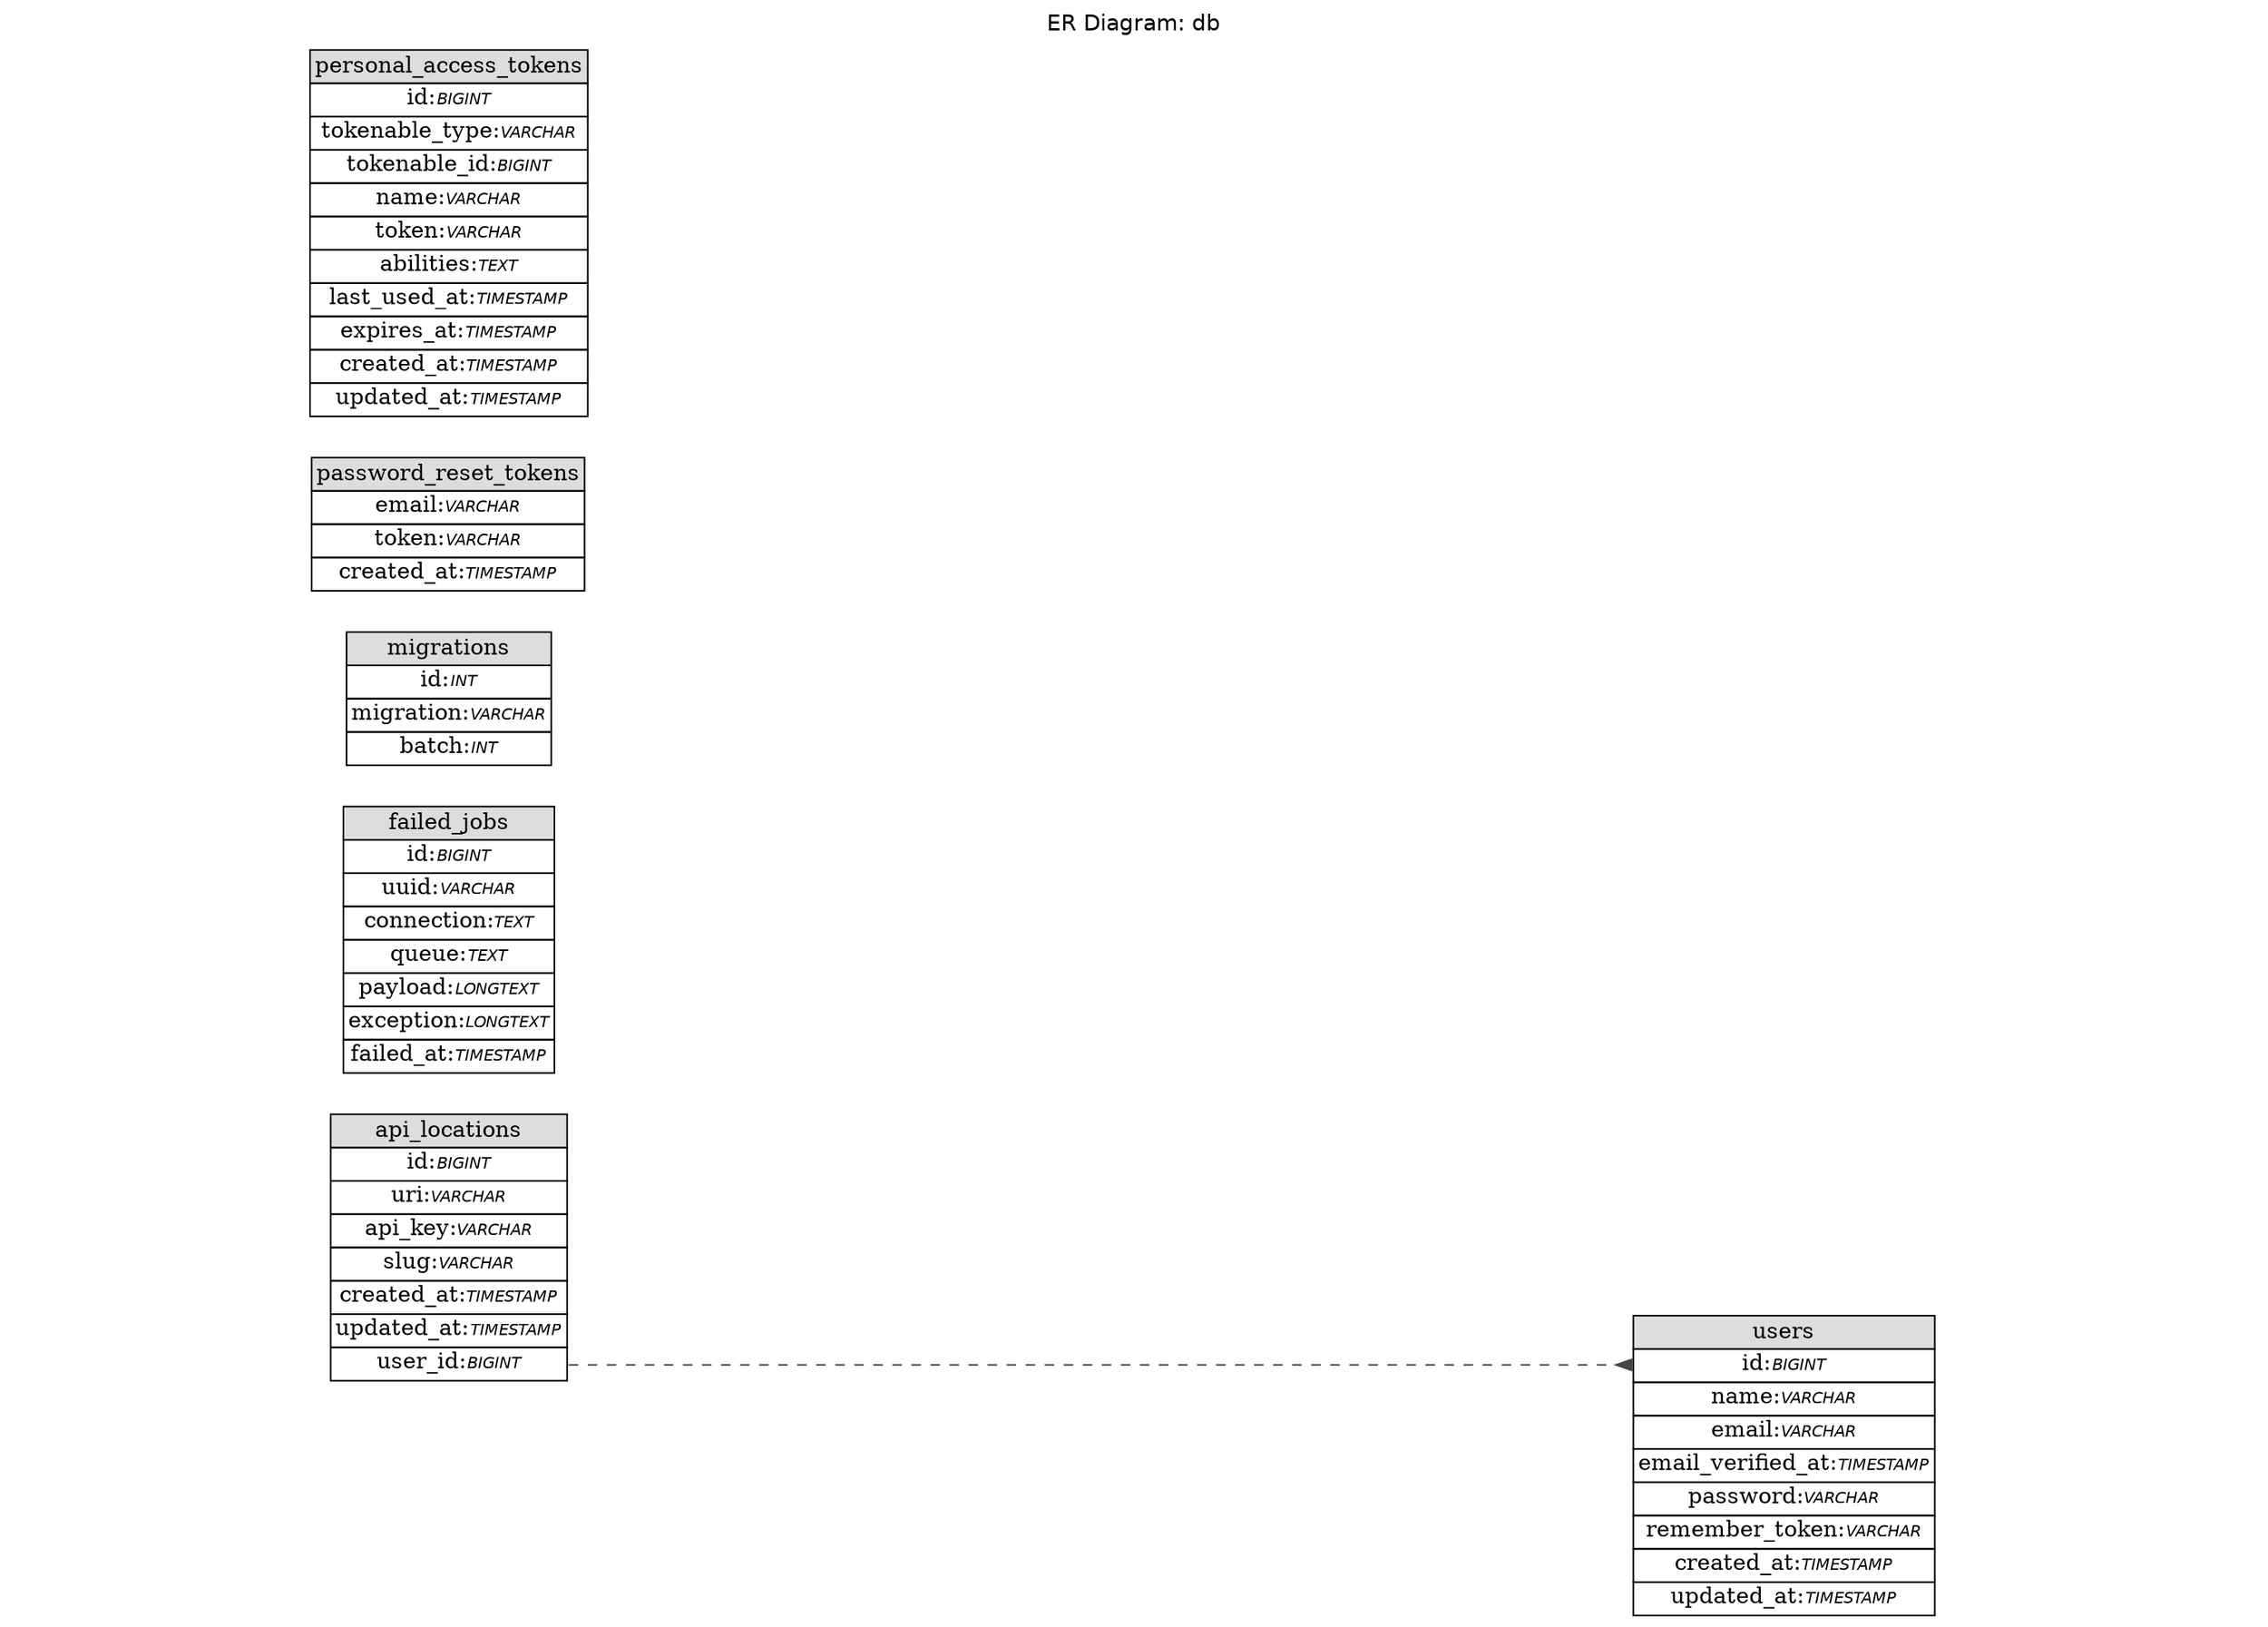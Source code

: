 // ************************************************************
// Generated by: Sequel Ace
// Version 20046
//
// https://sequel-ace.com/
// https://github.com/Sequel-Ace/Sequel-Ace
//
// Host: 127.0.0.1 (MySQL 5.5.5-10.4.27-MariaDB-1:10.4.27+maria~ubu2004-log)
// Database: db
// Generation Time: 2023-05-25 12:29:37 +0000
// ************************************************************

digraph "Database Structure" {
	label = "ER Diagram: db";
	labelloc = t;
	compound = true;
	node [ shape = record ];
	fontname = "Helvetica";
	ranksep = 1.25;
	ratio = 0.7;
	rankdir = LR;
	subgraph "table_api_locations" {
		node [ shape = "plaintext" ];
		"api_locations" [ label=<
			<TABLE BORDER="0" CELLSPACING="0" CELLBORDER="1">
			<TR><TD COLSPAN="3" BGCOLOR="#DDDDDD">api_locations</TD></TR>
			<TR><TD COLSPAN="3" PORT="id">id:<FONT FACE="Helvetica-Oblique" POINT-SIZE="10">BIGINT</FONT></TD></TR>
			<TR><TD COLSPAN="3" PORT="uri">uri:<FONT FACE="Helvetica-Oblique" POINT-SIZE="10">VARCHAR</FONT></TD></TR>
			<TR><TD COLSPAN="3" PORT="api_key">api_key:<FONT FACE="Helvetica-Oblique" POINT-SIZE="10">VARCHAR</FONT></TD></TR>
			<TR><TD COLSPAN="3" PORT="slug">slug:<FONT FACE="Helvetica-Oblique" POINT-SIZE="10">VARCHAR</FONT></TD></TR>
			<TR><TD COLSPAN="3" PORT="created_at">created_at:<FONT FACE="Helvetica-Oblique" POINT-SIZE="10">TIMESTAMP</FONT></TD></TR>
			<TR><TD COLSPAN="3" PORT="updated_at">updated_at:<FONT FACE="Helvetica-Oblique" POINT-SIZE="10">TIMESTAMP</FONT></TD></TR>
			<TR><TD COLSPAN="3" PORT="user_id">user_id:<FONT FACE="Helvetica-Oblique" POINT-SIZE="10">BIGINT</FONT></TD></TR>
			</TABLE>>
		];
	}
	subgraph "table_failed_jobs" {
		node [ shape = "plaintext" ];
		"failed_jobs" [ label=<
			<TABLE BORDER="0" CELLSPACING="0" CELLBORDER="1">
			<TR><TD COLSPAN="3" BGCOLOR="#DDDDDD">failed_jobs</TD></TR>
			<TR><TD COLSPAN="3" PORT="id">id:<FONT FACE="Helvetica-Oblique" POINT-SIZE="10">BIGINT</FONT></TD></TR>
			<TR><TD COLSPAN="3" PORT="uuid">uuid:<FONT FACE="Helvetica-Oblique" POINT-SIZE="10">VARCHAR</FONT></TD></TR>
			<TR><TD COLSPAN="3" PORT="connection">connection:<FONT FACE="Helvetica-Oblique" POINT-SIZE="10">TEXT</FONT></TD></TR>
			<TR><TD COLSPAN="3" PORT="queue">queue:<FONT FACE="Helvetica-Oblique" POINT-SIZE="10">TEXT</FONT></TD></TR>
			<TR><TD COLSPAN="3" PORT="payload">payload:<FONT FACE="Helvetica-Oblique" POINT-SIZE="10">LONGTEXT</FONT></TD></TR>
			<TR><TD COLSPAN="3" PORT="exception">exception:<FONT FACE="Helvetica-Oblique" POINT-SIZE="10">LONGTEXT</FONT></TD></TR>
			<TR><TD COLSPAN="3" PORT="failed_at">failed_at:<FONT FACE="Helvetica-Oblique" POINT-SIZE="10">TIMESTAMP</FONT></TD></TR>
			</TABLE>>
		];
	}
	subgraph "table_migrations" {
		node [ shape = "plaintext" ];
		"migrations" [ label=<
			<TABLE BORDER="0" CELLSPACING="0" CELLBORDER="1">
			<TR><TD COLSPAN="3" BGCOLOR="#DDDDDD">migrations</TD></TR>
			<TR><TD COLSPAN="3" PORT="id">id:<FONT FACE="Helvetica-Oblique" POINT-SIZE="10">INT</FONT></TD></TR>
			<TR><TD COLSPAN="3" PORT="migration">migration:<FONT FACE="Helvetica-Oblique" POINT-SIZE="10">VARCHAR</FONT></TD></TR>
			<TR><TD COLSPAN="3" PORT="batch">batch:<FONT FACE="Helvetica-Oblique" POINT-SIZE="10">INT</FONT></TD></TR>
			</TABLE>>
		];
	}
	subgraph "table_password_reset_tokens" {
		node [ shape = "plaintext" ];
		"password_reset_tokens" [ label=<
			<TABLE BORDER="0" CELLSPACING="0" CELLBORDER="1">
			<TR><TD COLSPAN="3" BGCOLOR="#DDDDDD">password_reset_tokens</TD></TR>
			<TR><TD COLSPAN="3" PORT="email">email:<FONT FACE="Helvetica-Oblique" POINT-SIZE="10">VARCHAR</FONT></TD></TR>
			<TR><TD COLSPAN="3" PORT="token">token:<FONT FACE="Helvetica-Oblique" POINT-SIZE="10">VARCHAR</FONT></TD></TR>
			<TR><TD COLSPAN="3" PORT="created_at">created_at:<FONT FACE="Helvetica-Oblique" POINT-SIZE="10">TIMESTAMP</FONT></TD></TR>
			</TABLE>>
		];
	}
	subgraph "table_personal_access_tokens" {
		node [ shape = "plaintext" ];
		"personal_access_tokens" [ label=<
			<TABLE BORDER="0" CELLSPACING="0" CELLBORDER="1">
			<TR><TD COLSPAN="3" BGCOLOR="#DDDDDD">personal_access_tokens</TD></TR>
			<TR><TD COLSPAN="3" PORT="id">id:<FONT FACE="Helvetica-Oblique" POINT-SIZE="10">BIGINT</FONT></TD></TR>
			<TR><TD COLSPAN="3" PORT="tokenable_type">tokenable_type:<FONT FACE="Helvetica-Oblique" POINT-SIZE="10">VARCHAR</FONT></TD></TR>
			<TR><TD COLSPAN="3" PORT="tokenable_id">tokenable_id:<FONT FACE="Helvetica-Oblique" POINT-SIZE="10">BIGINT</FONT></TD></TR>
			<TR><TD COLSPAN="3" PORT="name">name:<FONT FACE="Helvetica-Oblique" POINT-SIZE="10">VARCHAR</FONT></TD></TR>
			<TR><TD COLSPAN="3" PORT="token">token:<FONT FACE="Helvetica-Oblique" POINT-SIZE="10">VARCHAR</FONT></TD></TR>
			<TR><TD COLSPAN="3" PORT="abilities">abilities:<FONT FACE="Helvetica-Oblique" POINT-SIZE="10">TEXT</FONT></TD></TR>
			<TR><TD COLSPAN="3" PORT="last_used_at">last_used_at:<FONT FACE="Helvetica-Oblique" POINT-SIZE="10">TIMESTAMP</FONT></TD></TR>
			<TR><TD COLSPAN="3" PORT="expires_at">expires_at:<FONT FACE="Helvetica-Oblique" POINT-SIZE="10">TIMESTAMP</FONT></TD></TR>
			<TR><TD COLSPAN="3" PORT="created_at">created_at:<FONT FACE="Helvetica-Oblique" POINT-SIZE="10">TIMESTAMP</FONT></TD></TR>
			<TR><TD COLSPAN="3" PORT="updated_at">updated_at:<FONT FACE="Helvetica-Oblique" POINT-SIZE="10">TIMESTAMP</FONT></TD></TR>
			</TABLE>>
		];
	}
	subgraph "table_users" {
		node [ shape = "plaintext" ];
		"users" [ label=<
			<TABLE BORDER="0" CELLSPACING="0" CELLBORDER="1">
			<TR><TD COLSPAN="3" BGCOLOR="#DDDDDD">users</TD></TR>
			<TR><TD COLSPAN="3" PORT="id">id:<FONT FACE="Helvetica-Oblique" POINT-SIZE="10">BIGINT</FONT></TD></TR>
			<TR><TD COLSPAN="3" PORT="name">name:<FONT FACE="Helvetica-Oblique" POINT-SIZE="10">VARCHAR</FONT></TD></TR>
			<TR><TD COLSPAN="3" PORT="email">email:<FONT FACE="Helvetica-Oblique" POINT-SIZE="10">VARCHAR</FONT></TD></TR>
			<TR><TD COLSPAN="3" PORT="email_verified_at">email_verified_at:<FONT FACE="Helvetica-Oblique" POINT-SIZE="10">TIMESTAMP</FONT></TD></TR>
			<TR><TD COLSPAN="3" PORT="password">password:<FONT FACE="Helvetica-Oblique" POINT-SIZE="10">VARCHAR</FONT></TD></TR>
			<TR><TD COLSPAN="3" PORT="remember_token">remember_token:<FONT FACE="Helvetica-Oblique" POINT-SIZE="10">VARCHAR</FONT></TD></TR>
			<TR><TD COLSPAN="3" PORT="created_at">created_at:<FONT FACE="Helvetica-Oblique" POINT-SIZE="10">TIMESTAMP</FONT></TD></TR>
			<TR><TD COLSPAN="3" PORT="updated_at">updated_at:<FONT FACE="Helvetica-Oblique" POINT-SIZE="10">TIMESTAMP</FONT></TD></TR>
			</TABLE>>
		];
	}
edge [ arrowhead=inv, arrowtail=normal, style=dashed, color="#444444" ];
api_locations:user_id -> users:id ;
}
